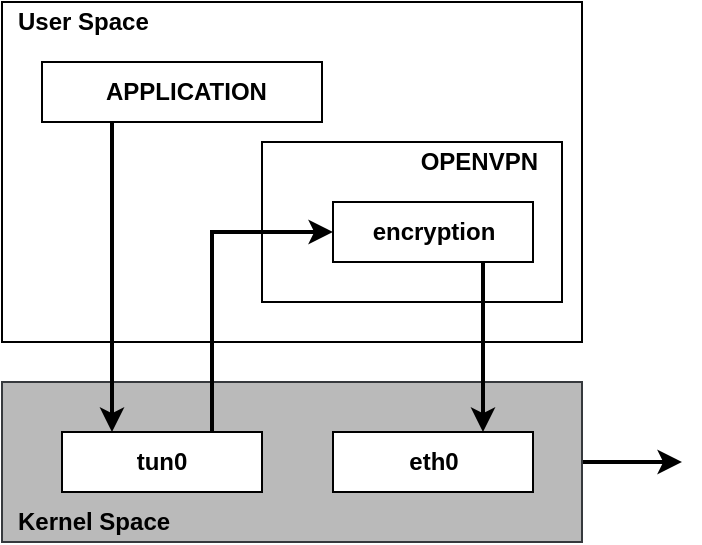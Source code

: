 <mxfile version="12.4.0" type="device" pages="3"><diagram id="2Gxh2PVVWL3jAy-xPozY" name="Page-1"><mxGraphModel dx="1102" dy="814" grid="1" gridSize="10" guides="1" tooltips="1" connect="1" arrows="1" fold="1" page="1" pageScale="1" pageWidth="850" pageHeight="1100" math="0" shadow="0"><root><mxCell id="0"/><mxCell id="1" parent="0"/><mxCell id="bnL7EOMw9ovjfz_yqcoo-2" value="" style="rounded=0;whiteSpace=wrap;html=1;fillColor=none;" parent="1" vertex="1"><mxGeometry x="200" y="330" width="290" height="170" as="geometry"/></mxCell><mxCell id="bnL7EOMw9ovjfz_yqcoo-19" style="edgeStyle=orthogonalEdgeStyle;rounded=0;orthogonalLoop=1;jettySize=auto;html=1;fontSize=12;strokeWidth=2;" parent="1" source="bnL7EOMw9ovjfz_yqcoo-3" edge="1"><mxGeometry relative="1" as="geometry"><mxPoint x="540" y="560" as="targetPoint"/></mxGeometry></mxCell><mxCell id="bnL7EOMw9ovjfz_yqcoo-3" value="" style="rounded=0;whiteSpace=wrap;html=1;fillColor=#BABABA;strokeColor=#36393d;" parent="1" vertex="1"><mxGeometry x="200" y="520" width="290" height="80" as="geometry"/></mxCell><mxCell id="bnL7EOMw9ovjfz_yqcoo-4" value="User Space" style="text;html=1;strokeColor=none;fillColor=none;align=left;verticalAlign=middle;whiteSpace=wrap;rounded=0;fontSize=12;fontStyle=1" parent="1" vertex="1"><mxGeometry x="206" y="330" width="80" height="20" as="geometry"/></mxCell><mxCell id="bnL7EOMw9ovjfz_yqcoo-5" value="Kernel Space" style="text;html=1;strokeColor=none;fillColor=none;align=left;verticalAlign=middle;whiteSpace=wrap;rounded=0;fontSize=12;fontStyle=1" parent="1" vertex="1"><mxGeometry x="206" y="580" width="80" height="20" as="geometry"/></mxCell><mxCell id="bnL7EOMw9ovjfz_yqcoo-13" style="edgeStyle=orthogonalEdgeStyle;rounded=0;orthogonalLoop=1;jettySize=auto;html=1;entryX=0.25;entryY=0;entryDx=0;entryDy=0;fontSize=12;exitX=0.25;exitY=1;exitDx=0;exitDy=0;strokeWidth=2;" parent="1" source="bnL7EOMw9ovjfz_yqcoo-6" target="bnL7EOMw9ovjfz_yqcoo-11" edge="1"><mxGeometry relative="1" as="geometry"><Array as="points"><mxPoint x="255" y="390"/></Array></mxGeometry></mxCell><mxCell id="bnL7EOMw9ovjfz_yqcoo-6" value="" style="rounded=0;whiteSpace=wrap;html=1;fillColor=none;" parent="1" vertex="1"><mxGeometry x="220" y="360" width="140" height="30" as="geometry"/></mxCell><mxCell id="bnL7EOMw9ovjfz_yqcoo-7" value="" style="rounded=0;whiteSpace=wrap;html=1;fillColor=none;" parent="1" vertex="1"><mxGeometry x="330" y="400" width="150" height="80" as="geometry"/></mxCell><mxCell id="bnL7EOMw9ovjfz_yqcoo-8" value="APPLICATION" style="text;html=1;strokeColor=none;fillColor=none;align=left;verticalAlign=middle;whiteSpace=wrap;rounded=0;fontSize=12;fontStyle=1" parent="1" vertex="1"><mxGeometry x="250" y="365" width="80" height="20" as="geometry"/></mxCell><mxCell id="bnL7EOMw9ovjfz_yqcoo-9" value="OPENVPN" style="text;html=1;strokeColor=none;fillColor=none;align=right;verticalAlign=middle;whiteSpace=wrap;rounded=0;fontSize=12;fontStyle=1" parent="1" vertex="1"><mxGeometry x="390" y="400" width="80" height="20" as="geometry"/></mxCell><mxCell id="bnL7EOMw9ovjfz_yqcoo-10" value="encryption" style="rounded=0;whiteSpace=wrap;html=1;fillColor=none;fontStyle=1" parent="1" vertex="1"><mxGeometry x="365.5" y="430" width="100" height="30" as="geometry"/></mxCell><mxCell id="bnL7EOMw9ovjfz_yqcoo-11" value="tun0" style="rounded=0;whiteSpace=wrap;html=1;fontStyle=1" parent="1" vertex="1"><mxGeometry x="230" y="545" width="100" height="30" as="geometry"/></mxCell><mxCell id="bnL7EOMw9ovjfz_yqcoo-12" value="eth0" style="rounded=0;whiteSpace=wrap;html=1;fontStyle=1" parent="1" vertex="1"><mxGeometry x="365.5" y="545" width="100" height="30" as="geometry"/></mxCell><mxCell id="bnL7EOMw9ovjfz_yqcoo-15" style="edgeStyle=orthogonalEdgeStyle;rounded=0;orthogonalLoop=1;jettySize=auto;html=1;entryX=0;entryY=0.5;entryDx=0;entryDy=0;fontSize=12;exitX=0.75;exitY=0;exitDx=0;exitDy=0;strokeWidth=2;" parent="1" source="bnL7EOMw9ovjfz_yqcoo-11" target="bnL7EOMw9ovjfz_yqcoo-10" edge="1"><mxGeometry relative="1" as="geometry"><mxPoint x="266" y="300" as="sourcePoint"/><mxPoint x="265" y="555" as="targetPoint"/><Array as="points"><mxPoint x="305" y="445"/></Array></mxGeometry></mxCell><mxCell id="bnL7EOMw9ovjfz_yqcoo-18" style="edgeStyle=orthogonalEdgeStyle;rounded=0;orthogonalLoop=1;jettySize=auto;html=1;entryX=0.75;entryY=0;entryDx=0;entryDy=0;fontSize=12;exitX=0.75;exitY=1;exitDx=0;exitDy=0;strokeWidth=2;" parent="1" source="bnL7EOMw9ovjfz_yqcoo-10" target="bnL7EOMw9ovjfz_yqcoo-12" edge="1"><mxGeometry relative="1" as="geometry"><mxPoint x="315" y="555.2" as="sourcePoint"/><mxPoint x="352.6" y="430" as="targetPoint"/><Array as="points"><mxPoint x="440" y="500"/><mxPoint x="440" y="500"/></Array></mxGeometry></mxCell></root></mxGraphModel></diagram><diagram id="q6gEpP1vyjXCGdegm1OZ" name="Page-2"><mxGraphModel dx="1102" dy="814" grid="1" gridSize="10" guides="1" tooltips="1" connect="1" arrows="1" fold="1" page="1" pageScale="1" pageWidth="850" pageHeight="1100" math="0" shadow="0"><root><mxCell id="y9zjN9PgaKsKnMQRcDER-0"/><mxCell id="y9zjN9PgaKsKnMQRcDER-1" parent="y9zjN9PgaKsKnMQRcDER-0"/><mxCell id="y9zjN9PgaKsKnMQRcDER-2" value="" style="rounded=0;whiteSpace=wrap;html=1;fontSize=12;align=right;" parent="y9zjN9PgaKsKnMQRcDER-1" vertex="1"><mxGeometry x="230" y="130" width="310" height="260" as="geometry"/></mxCell><mxCell id="y9zjN9PgaKsKnMQRcDER-3" value="iptables and routing engine" style="rounded=0;whiteSpace=wrap;html=1;fontSize=12;align=center;" parent="y9zjN9PgaKsKnMQRcDER-1" vertex="1"><mxGeometry x="275" y="240" width="220" height="40" as="geometry"/></mxCell><mxCell id="y9zjN9PgaKsKnMQRcDER-4" value="" style="rounded=0;whiteSpace=wrap;html=1;fillColor=#BABABA;fontSize=12;align=right;" parent="y9zjN9PgaKsKnMQRcDER-1" vertex="1"><mxGeometry x="215" y="165" width="30" height="20" as="geometry"/></mxCell><mxCell id="y9zjN9PgaKsKnMQRcDER-5" value="" style="rounded=0;whiteSpace=wrap;html=1;fillColor=#BABABA;fontSize=12;align=right;" parent="y9zjN9PgaKsKnMQRcDER-1" vertex="1"><mxGeometry x="525" y="165" width="30" height="20" as="geometry"/></mxCell><mxCell id="y9zjN9PgaKsKnMQRcDER-6" value="eth1" style="text;html=1;strokeColor=none;fillColor=none;align=left;verticalAlign=middle;whiteSpace=wrap;rounded=0;fontSize=12;fontStyle=1" parent="y9zjN9PgaKsKnMQRcDER-1" vertex="1"><mxGeometry x="235" y="143" width="40" height="20" as="geometry"/></mxCell><mxCell id="y9zjN9PgaKsKnMQRcDER-7" value="eth0" style="text;html=1;strokeColor=none;fillColor=none;align=right;verticalAlign=middle;whiteSpace=wrap;rounded=0;fontSize=12;fontStyle=1" parent="y9zjN9PgaKsKnMQRcDER-1" vertex="1"><mxGeometry x="495" y="143" width="40" height="20" as="geometry"/></mxCell><mxCell id="y9zjN9PgaKsKnMQRcDER-9" value="&lt;span style=&quot;white-space: normal&quot;&gt;openvpn&lt;/span&gt;" style="rounded=1;whiteSpace=wrap;html=1;fontSize=12;align=center;arcSize=50;" parent="y9zjN9PgaKsKnMQRcDER-1" vertex="1"><mxGeometry x="290" y="335" width="80" height="30" as="geometry"/></mxCell><mxCell id="y9zjN9PgaKsKnMQRcDER-10" value="" style="rounded=0;whiteSpace=wrap;html=1;fillColor=#BABABA;fontSize=12;align=right;" parent="y9zjN9PgaKsKnMQRcDER-1" vertex="1"><mxGeometry x="425" y="339" width="30" height="20" as="geometry"/></mxCell><mxCell id="y9zjN9PgaKsKnMQRcDER-11" value="tun0" style="text;html=1;strokeColor=none;fillColor=none;align=center;verticalAlign=middle;whiteSpace=wrap;rounded=0;fontSize=12;fontStyle=1" parent="y9zjN9PgaKsKnMQRcDER-1" vertex="1"><mxGeometry x="451" y="344" width="40" height="10" as="geometry"/></mxCell><mxCell id="y9zjN9PgaKsKnMQRcDER-13" value="" style="shape=link;html=1;strokeWidth=2;fontSize=12;entryX=0.25;entryY=1;entryDx=0;entryDy=0;exitX=0.5;exitY=0;exitDx=0;exitDy=0;" parent="y9zjN9PgaKsKnMQRcDER-1" source="y9zjN9PgaKsKnMQRcDER-9" target="y9zjN9PgaKsKnMQRcDER-3" edge="1"><mxGeometry width="50" height="50" relative="1" as="geometry"><mxPoint x="320" y="330" as="sourcePoint"/><mxPoint x="370" y="280" as="targetPoint"/></mxGeometry></mxCell><mxCell id="y9zjN9PgaKsKnMQRcDER-14" value="" style="endArrow=none;html=1;strokeWidth=2;fontSize=12;exitX=1;exitY=0.5;exitDx=0;exitDy=0;entryX=0;entryY=0.5;entryDx=0;entryDy=0;" parent="y9zjN9PgaKsKnMQRcDER-1" source="y9zjN9PgaKsKnMQRcDER-9" target="y9zjN9PgaKsKnMQRcDER-10" edge="1"><mxGeometry width="50" height="50" relative="1" as="geometry"><mxPoint x="380" y="385" as="sourcePoint"/><mxPoint x="430" y="335" as="targetPoint"/></mxGeometry></mxCell><mxCell id="y9zjN9PgaKsKnMQRcDER-15" value="" style="endArrow=none;html=1;strokeWidth=2;fontSize=12;entryX=0.5;entryY=0;entryDx=0;entryDy=0;" parent="y9zjN9PgaKsKnMQRcDER-1" source="y9zjN9PgaKsKnMQRcDER-40" target="y9zjN9PgaKsKnMQRcDER-10" edge="1"><mxGeometry width="50" height="50" relative="1" as="geometry"><mxPoint x="440" y="304" as="sourcePoint"/><mxPoint x="440" y="345" as="targetPoint"/></mxGeometry></mxCell><mxCell id="y9zjN9PgaKsKnMQRcDER-16" value="" style="endArrow=none;html=1;strokeWidth=2;fontSize=12;exitX=0;exitY=0.5;exitDx=0;exitDy=0;entryX=0.75;entryY=0;entryDx=0;entryDy=0;rounded=1;" parent="y9zjN9PgaKsKnMQRcDER-1" source="y9zjN9PgaKsKnMQRcDER-5" target="y9zjN9PgaKsKnMQRcDER-3" edge="1"><mxGeometry width="50" height="50" relative="1" as="geometry"><mxPoint x="450.0" y="290" as="sourcePoint"/><mxPoint x="450" y="340" as="targetPoint"/><Array as="points"><mxPoint x="440" y="175"/></Array></mxGeometry></mxCell><mxCell id="y9zjN9PgaKsKnMQRcDER-17" value="" style="endArrow=none;html=1;strokeWidth=2;fontSize=12;exitX=0.25;exitY=0;exitDx=0;exitDy=0;entryX=1;entryY=0.5;entryDx=0;entryDy=0;curved=1;shape=link;" parent="y9zjN9PgaKsKnMQRcDER-1" source="y9zjN9PgaKsKnMQRcDER-3" target="y9zjN9PgaKsKnMQRcDER-4" edge="1"><mxGeometry width="50" height="50" relative="1" as="geometry"><mxPoint x="290.0" y="245" as="sourcePoint"/><mxPoint x="375" y="180" as="targetPoint"/><Array as="points"><mxPoint x="330" y="175"/></Array></mxGeometry></mxCell><mxCell id="y9zjN9PgaKsKnMQRcDER-18" value="" style="shape=link;html=1;strokeWidth=2;fontSize=12;entryX=0;entryY=0.5;entryDx=0;entryDy=0;" parent="y9zjN9PgaKsKnMQRcDER-1" target="y9zjN9PgaKsKnMQRcDER-4" edge="1"><mxGeometry width="50" height="50" relative="1" as="geometry"><mxPoint x="130" y="175" as="sourcePoint"/><mxPoint x="210" y="190" as="targetPoint"/></mxGeometry></mxCell><mxCell id="y9zjN9PgaKsKnMQRcDER-19" value="" style="endArrow=none;html=1;strokeWidth=2;fontSize=12;exitX=1;exitY=0.5;exitDx=0;exitDy=0;" parent="y9zjN9PgaKsKnMQRcDER-1" source="y9zjN9PgaKsKnMQRcDER-5" edge="1"><mxGeometry width="50" height="50" relative="1" as="geometry"><mxPoint x="600" y="210" as="sourcePoint"/><mxPoint x="640" y="175" as="targetPoint"/></mxGeometry></mxCell><mxCell id="y9zjN9PgaKsKnMQRcDER-27" value="INTERNET" style="text;html=1;strokeColor=none;fillColor=none;align=right;verticalAlign=middle;whiteSpace=wrap;rounded=0;fontSize=17;" parent="y9zjN9PgaKsKnMQRcDER-1" vertex="1"><mxGeometry x="20" y="150" width="100" height="50" as="geometry"/></mxCell><mxCell id="y9zjN9PgaKsKnMQRcDER-28" value="internal network" style="text;html=1;strokeColor=none;fillColor=none;align=left;verticalAlign=middle;whiteSpace=wrap;rounded=0;fontSize=17;" parent="y9zjN9PgaKsKnMQRcDER-1" vertex="1"><mxGeometry x="650" y="150" width="100" height="50" as="geometry"/></mxCell><mxCell id="y9zjN9PgaKsKnMQRcDER-33" value="192.168.0.1" style="text;html=1;strokeColor=none;fillColor=none;align=left;verticalAlign=middle;whiteSpace=wrap;rounded=0;fontSize=10;fontStyle=2" parent="y9zjN9PgaKsKnMQRcDER-1" vertex="1"><mxGeometry x="555" y="160" width="70" height="13" as="geometry"/></mxCell><mxCell id="y9zjN9PgaKsKnMQRcDER-36" value="192.168.0.0/24" style="text;html=1;strokeColor=none;fillColor=none;align=left;verticalAlign=middle;whiteSpace=wrap;rounded=0;fontSize=10;fontStyle=2" parent="y9zjN9PgaKsKnMQRcDER-1" vertex="1"><mxGeometry x="650" y="200" width="70" height="13" as="geometry"/></mxCell><mxCell id="y9zjN9PgaKsKnMQRcDER-37" value="public IP" style="text;html=1;strokeColor=none;fillColor=none;align=right;verticalAlign=middle;whiteSpace=wrap;rounded=0;fontSize=10;fontStyle=2" parent="y9zjN9PgaKsKnMQRcDER-1" vertex="1"><mxGeometry x="140" y="157" width="70" height="13" as="geometry"/></mxCell><mxCell id="y9zjN9PgaKsKnMQRcDER-39" value="&lt;span style=&quot;font-size: 10px;&quot;&gt;10.8.0.1&lt;/span&gt;" style="text;html=1;strokeColor=none;fillColor=none;align=center;verticalAlign=middle;whiteSpace=wrap;rounded=0;fontSize=10;fontStyle=2" parent="y9zjN9PgaKsKnMQRcDER-1" vertex="1"><mxGeometry x="410" y="359" width="60" height="13" as="geometry"/></mxCell><mxCell id="y9zjN9PgaKsKnMQRcDER-41" value="" style="endArrow=none;html=1;strokeWidth=2;fontSize=12;exitX=0.75;exitY=1;exitDx=0;exitDy=0;entryX=0.5;entryY=0;entryDx=0;entryDy=0;" parent="y9zjN9PgaKsKnMQRcDER-1" source="y9zjN9PgaKsKnMQRcDER-3" target="y9zjN9PgaKsKnMQRcDER-40" edge="1"><mxGeometry width="50" height="50" relative="1" as="geometry"><mxPoint x="440.0" y="280" as="sourcePoint"/><mxPoint x="440" y="324" as="targetPoint"/></mxGeometry></mxCell><mxCell id="y9zjN9PgaKsKnMQRcDER-40" value="" style="ellipse;whiteSpace=wrap;html=1;aspect=fixed;fillColor=#BABABA;fontSize=10;align=center;" parent="y9zjN9PgaKsKnMQRcDER-1" vertex="1"><mxGeometry x="433" y="300" width="14" height="14" as="geometry"/></mxCell><mxCell id="y9zjN9PgaKsKnMQRcDER-43" value="tunnel entry and exit point" style="text;html=1;strokeColor=none;fillColor=none;align=left;verticalAlign=middle;whiteSpace=wrap;rounded=0;fontSize=11;fontStyle=2" parent="y9zjN9PgaKsKnMQRcDER-1" vertex="1"><mxGeometry x="447" y="287" width="90" height="40" as="geometry"/></mxCell></root></mxGraphModel></diagram><diagram id="kWKFOkUEibINnU5A3KW6" name="Page-3"><mxGraphModel dx="1185" dy="712" grid="1" gridSize="10" guides="1" tooltips="1" connect="1" arrows="1" fold="1" page="1" pageScale="1" pageWidth="850" pageHeight="1100" math="0" shadow="0"><root><mxCell id="woJ1IDkSWNfxMpXiz3Ig-0"/><mxCell id="woJ1IDkSWNfxMpXiz3Ig-1" parent="woJ1IDkSWNfxMpXiz3Ig-0"/><mxCell id="woJ1IDkSWNfxMpXiz3Ig-11" style="edgeStyle=orthogonalEdgeStyle;rounded=1;orthogonalLoop=1;jettySize=auto;html=1;entryX=0.5;entryY=0;entryDx=0;entryDy=0;strokeWidth=2;fontSize=11;exitX=1.004;exitY=0.612;exitDx=0;exitDy=0;exitPerimeter=0;" parent="woJ1IDkSWNfxMpXiz3Ig-1" source="woJ1IDkSWNfxMpXiz3Ig-4" target="woJ1IDkSWNfxMpXiz3Ig-7" edge="1"><mxGeometry relative="1" as="geometry"><Array as="points"><mxPoint x="548" y="382"/></Array></mxGeometry></mxCell><mxCell id="woJ1IDkSWNfxMpXiz3Ig-13" style="edgeStyle=orthogonalEdgeStyle;rounded=1;orthogonalLoop=1;jettySize=auto;html=1;entryX=0.5;entryY=0;entryDx=0;entryDy=0;strokeWidth=2;fontSize=11;" parent="woJ1IDkSWNfxMpXiz3Ig-1" source="woJ1IDkSWNfxMpXiz3Ig-4" target="woJ1IDkSWNfxMpXiz3Ig-10" edge="1"><mxGeometry relative="1" as="geometry"><Array as="points"><mxPoint x="200" y="425"/><mxPoint x="200" y="425"/></Array></mxGeometry></mxCell><mxCell id="woJ1IDkSWNfxMpXiz3Ig-4" value="&lt;table border=&quot;1&quot; width=&quot;100%&quot; cellpadding=&quot;4&quot; style=&quot;width: 100% ; height: 100% ; border-collapse: collapse&quot;&gt;&lt;tbody&gt;&lt;tr&gt;&lt;th&gt;&lt;b&gt;PREROUTING&lt;/b&gt;&lt;/th&gt;&lt;/tr&gt;&lt;tr&gt;&lt;td&gt;&lt;i&gt;rule 1&lt;/i&gt;&lt;/td&gt;&lt;/tr&gt;&lt;tr&gt;&lt;td&gt;&lt;i&gt;jump rule&lt;br&gt;&lt;/i&gt;&lt;/td&gt;&lt;/tr&gt;&lt;tr&gt;&lt;td&gt;&lt;i&gt;last rule&lt;/i&gt;&lt;/td&gt;&lt;/tr&gt;&lt;/tbody&gt;&lt;/table&gt;" style="text;html=1;strokeColor=none;fillColor=none;overflow=fill;fontSize=11;align=center;" parent="woJ1IDkSWNfxMpXiz3Ig-1" vertex="1"><mxGeometry x="50" y="315" width="300" height="110" as="geometry"/></mxCell><mxCell id="woJ1IDkSWNfxMpXiz3Ig-5" value="target&amp;nbsp; &amp;nbsp; &amp;nbsp;prot opt source&amp;nbsp; &amp;nbsp; &amp;nbsp; &amp;nbsp; &amp;nbsp; &amp;nbsp; &amp;nbsp; &amp;nbsp;destination" style="text;html=1;align=center;verticalAlign=middle;resizable=0;points=[];;autosize=1;fontSize=11;" parent="woJ1IDkSWNfxMpXiz3Ig-1" vertex="1"><mxGeometry x="110" y="250" width="230" height="20" as="geometry"/></mxCell><mxCell id="woJ1IDkSWNfxMpXiz3Ig-9" style="edgeStyle=orthogonalEdgeStyle;rounded=1;orthogonalLoop=1;jettySize=auto;html=1;entryX=0.5;entryY=0;entryDx=0;entryDy=0;strokeWidth=2;fontSize=11;dashed=1;exitX=1.003;exitY=0.609;exitDx=0;exitDy=0;exitPerimeter=0;" parent="woJ1IDkSWNfxMpXiz3Ig-1" target="woJ1IDkSWNfxMpXiz3Ig-8" edge="1" source="woJ1IDkSWNfxMpXiz3Ig-7"><mxGeometry relative="1" as="geometry"><mxPoint x="600" y="565" as="sourcePoint"/><Array as="points"/></mxGeometry></mxCell><mxCell id="pqVwQaMfqyulbZ3cfGr7-2" style="edgeStyle=orthogonalEdgeStyle;rounded=1;orthogonalLoop=1;jettySize=auto;html=1;entryX=1.001;entryY=0.871;entryDx=0;entryDy=0;entryPerimeter=0;strokeWidth=2;exitX=0.5;exitY=1;exitDx=0;exitDy=0;" edge="1" parent="woJ1IDkSWNfxMpXiz3Ig-1" source="woJ1IDkSWNfxMpXiz3Ig-7" target="woJ1IDkSWNfxMpXiz3Ig-4"><mxGeometry relative="1" as="geometry"><Array as="points"><mxPoint x="548" y="540"/><mxPoint x="380" y="540"/><mxPoint x="380" y="410"/></Array></mxGeometry></mxCell><mxCell id="woJ1IDkSWNfxMpXiz3Ig-7" value="&lt;table border=&quot;1&quot; width=&quot;100%&quot; cellpadding=&quot;4&quot; style=&quot;width: 100% ; height: 100% ; border-collapse: collapse&quot;&gt;&lt;tbody&gt;&lt;tr&gt;&lt;th&gt;&lt;b&gt;APP1_FIREWALL&lt;/b&gt;&lt;/th&gt;&lt;/tr&gt;&lt;tr&gt;&lt;td&gt;&lt;i&gt;rule 1&lt;/i&gt;&lt;/td&gt;&lt;/tr&gt;&lt;tr&gt;&lt;td&gt;&lt;i&gt;jump rule&lt;/i&gt;&lt;/td&gt;&lt;/tr&gt;&lt;tr&gt;&lt;td&gt;&lt;i&gt;last rule&lt;/i&gt;&lt;/td&gt;&lt;/tr&gt;&lt;/tbody&gt;&lt;/table&gt;" style="text;html=1;strokeColor=none;fillColor=none;overflow=fill;fontSize=11;align=center;" parent="woJ1IDkSWNfxMpXiz3Ig-1" vertex="1"><mxGeometry x="398" y="410" width="300" height="110" as="geometry"/></mxCell><mxCell id="woJ1IDkSWNfxMpXiz3Ig-12" style="edgeStyle=orthogonalEdgeStyle;rounded=1;orthogonalLoop=1;jettySize=auto;html=1;strokeWidth=2;fontSize=11;exitX=0.5;exitY=1;exitDx=0;exitDy=0;entryX=1.002;entryY=0.863;entryDx=0;entryDy=0;entryPerimeter=0;dashed=1;" parent="woJ1IDkSWNfxMpXiz3Ig-1" source="woJ1IDkSWNfxMpXiz3Ig-8" target="woJ1IDkSWNfxMpXiz3Ig-7" edge="1"><mxGeometry relative="1" as="geometry"><Array as="points"><mxPoint x="900" y="635"/><mxPoint x="731" y="635"/><mxPoint x="731" y="504"/></Array><mxPoint x="752" y="535" as="targetPoint"/></mxGeometry></mxCell><mxCell id="woJ1IDkSWNfxMpXiz3Ig-8" value="&lt;table border=&quot;1&quot; width=&quot;100%&quot; cellpadding=&quot;4&quot; style=&quot;width: 100% ; height: 100% ; border-collapse: collapse&quot;&gt;&lt;tbody&gt;&lt;tr&gt;&lt;th&gt;&lt;b&gt;APP{n}_FIREWALL&lt;/b&gt;&lt;/th&gt;&lt;/tr&gt;&lt;tr&gt;&lt;td&gt;&lt;i&gt;rule 1&lt;/i&gt;&lt;/td&gt;&lt;/tr&gt;&lt;tr&gt;&lt;td&gt;&lt;i&gt;rule n&amp;nbsp;&lt;/i&gt;&lt;/td&gt;&lt;/tr&gt;&lt;tr&gt;&lt;td&gt;&lt;i&gt;last rule&lt;/i&gt;&lt;/td&gt;&lt;/tr&gt;&lt;/tbody&gt;&lt;/table&gt;" style="text;html=1;strokeColor=none;fillColor=none;overflow=fill;fontSize=11;align=center;" parent="woJ1IDkSWNfxMpXiz3Ig-1" vertex="1"><mxGeometry x="750" y="510" width="300" height="110" as="geometry"/></mxCell><mxCell id="woJ1IDkSWNfxMpXiz3Ig-10" value="&lt;table border=&quot;1&quot; width=&quot;100%&quot; cellpadding=&quot;4&quot; style=&quot;width: 100% ; height: 100% ; border-collapse: collapse&quot;&gt;&lt;tbody&gt;&lt;tr&gt;&lt;th&gt;&lt;b&gt;INPUT&lt;/b&gt;&lt;/th&gt;&lt;/tr&gt;&lt;tr&gt;&lt;td&gt;&lt;i&gt;rule 1&lt;/i&gt;&lt;/td&gt;&lt;/tr&gt;&lt;tr&gt;&lt;td&gt;&lt;i&gt;rule 2&lt;/i&gt;&lt;/td&gt;&lt;/tr&gt;&lt;tr&gt;&lt;td&gt;&lt;i&gt;...&lt;/i&gt;&lt;/td&gt;&lt;/tr&gt;&lt;/tbody&gt;&lt;/table&gt;" style="text;html=1;strokeColor=none;fillColor=none;overflow=fill;fontSize=11;align=center;" parent="woJ1IDkSWNfxMpXiz3Ig-1" vertex="1"><mxGeometry x="50" y="485" width="300" height="110" as="geometry"/></mxCell></root></mxGraphModel></diagram></mxfile>